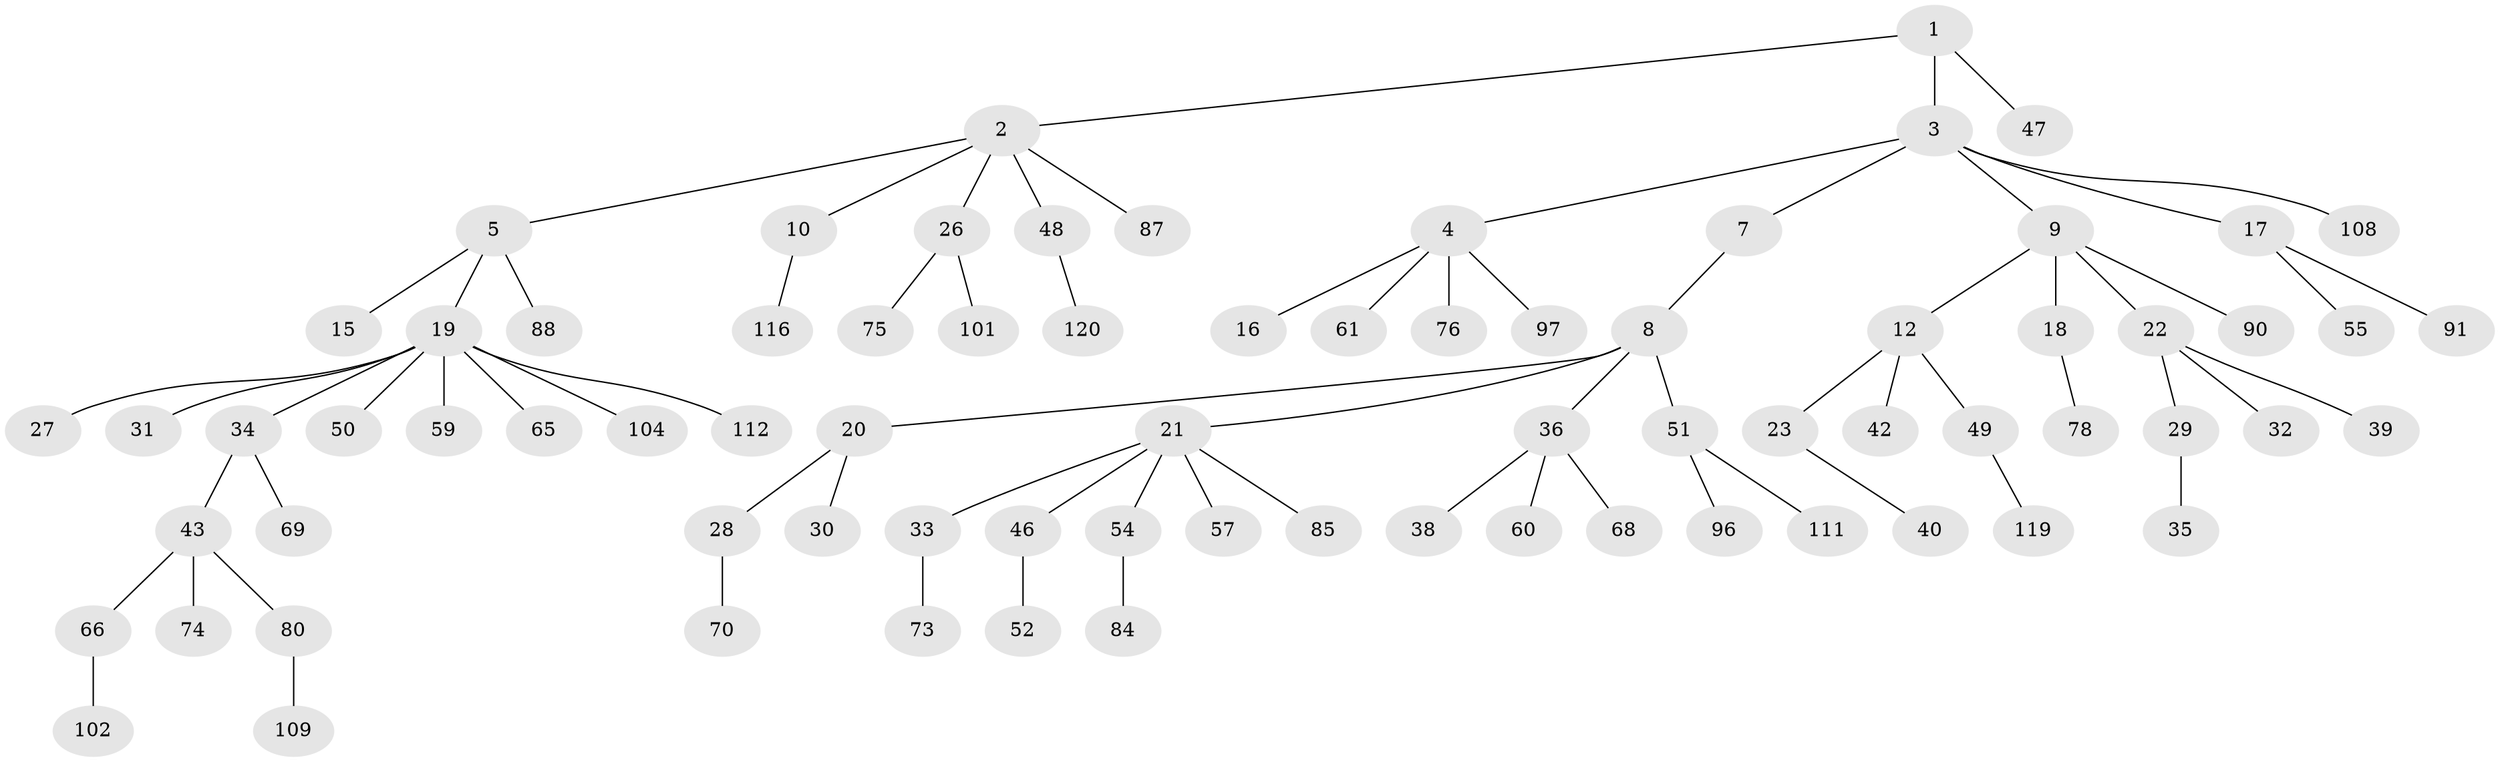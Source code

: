// Generated by graph-tools (version 1.1) at 2025/24/03/03/25 07:24:06]
// undirected, 77 vertices, 76 edges
graph export_dot {
graph [start="1"]
  node [color=gray90,style=filled];
  1 [super="+81"];
  2 [super="+11"];
  3 [super="+6"];
  4 [super="+25"];
  5;
  7 [super="+79"];
  8 [super="+14"];
  9 [super="+67"];
  10 [super="+13"];
  12 [super="+105"];
  15 [super="+41"];
  16;
  17 [super="+115"];
  18 [super="+63"];
  19 [super="+37"];
  20 [super="+24"];
  21 [super="+45"];
  22 [super="+114"];
  23 [super="+110"];
  26 [super="+58"];
  27;
  28 [super="+82"];
  29;
  30;
  31;
  32;
  33 [super="+72"];
  34 [super="+44"];
  35 [super="+118"];
  36 [super="+64"];
  38;
  39 [super="+86"];
  40 [super="+83"];
  42 [super="+92"];
  43 [super="+56"];
  46 [super="+77"];
  47;
  48 [super="+71"];
  49 [super="+53"];
  50 [super="+89"];
  51;
  52 [super="+98"];
  54 [super="+62"];
  55 [super="+117"];
  57;
  59;
  60 [super="+107"];
  61;
  65;
  66 [super="+99"];
  68 [super="+103"];
  69 [super="+100"];
  70;
  73 [super="+113"];
  74;
  75;
  76;
  78;
  80 [super="+93"];
  84 [super="+94"];
  85;
  87 [super="+95"];
  88;
  90;
  91;
  96;
  97;
  101;
  102 [super="+106"];
  104;
  108;
  109;
  111;
  112;
  116;
  119;
  120;
  1 -- 2;
  1 -- 3;
  1 -- 47;
  2 -- 5;
  2 -- 10;
  2 -- 26;
  2 -- 48;
  2 -- 87;
  3 -- 4;
  3 -- 108;
  3 -- 9;
  3 -- 17;
  3 -- 7;
  4 -- 16;
  4 -- 61;
  4 -- 97;
  4 -- 76;
  5 -- 15;
  5 -- 19;
  5 -- 88;
  7 -- 8;
  8 -- 21;
  8 -- 51;
  8 -- 20;
  8 -- 36;
  9 -- 12;
  9 -- 18;
  9 -- 22;
  9 -- 90;
  10 -- 116;
  12 -- 23;
  12 -- 42;
  12 -- 49;
  17 -- 55;
  17 -- 91;
  18 -- 78;
  19 -- 27;
  19 -- 31;
  19 -- 34;
  19 -- 112;
  19 -- 65;
  19 -- 50;
  19 -- 104;
  19 -- 59;
  20 -- 28;
  20 -- 30;
  21 -- 33;
  21 -- 46;
  21 -- 54;
  21 -- 57;
  21 -- 85;
  22 -- 29;
  22 -- 32;
  22 -- 39;
  23 -- 40;
  26 -- 101;
  26 -- 75;
  28 -- 70;
  29 -- 35;
  33 -- 73;
  34 -- 43;
  34 -- 69;
  36 -- 38;
  36 -- 60;
  36 -- 68;
  43 -- 74;
  43 -- 80;
  43 -- 66;
  46 -- 52;
  48 -- 120;
  49 -- 119;
  51 -- 96;
  51 -- 111;
  54 -- 84;
  66 -- 102;
  80 -- 109;
}
